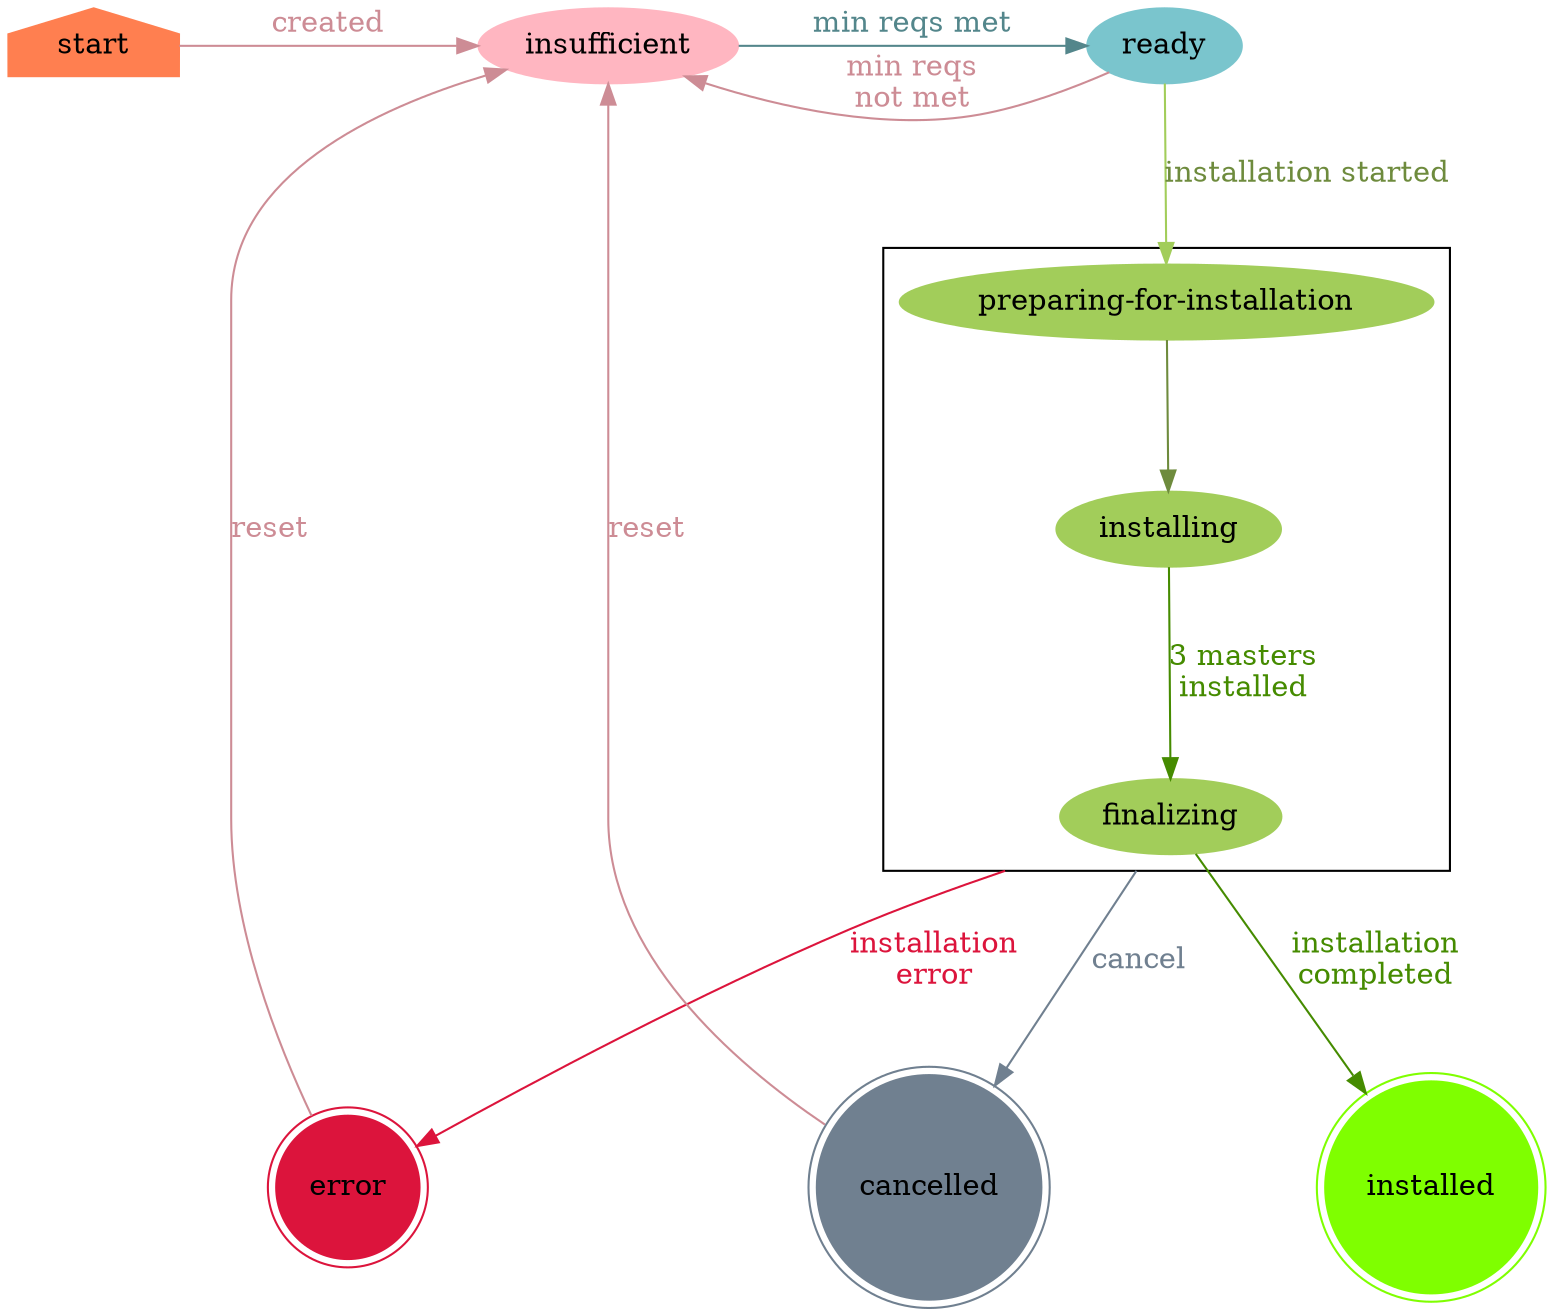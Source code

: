 digraph ClusterStateMachine {
    graph [nodesep = "1.0", ranksep = "1.0"];
    node [style = filled];
    compound = true;
    newrank = false;

    start [shape = house, color = coral];
    insufficient [color = lightpink];
    ready [color = cadetblue3];
    subgraph cluster_level1 {
        "preparing-for-installation" [color = darkolivegreen3];
        installing [color = darkolivegreen3];
        finalizing [color = darkolivegreen3];
    }
    installed [shape = doublecircle, color = chartreuse];
    error [shape = doublecircle, color = crimson];
    cancelled [shape = doublecircle, color = slategray];

    start -> insufficient [label = "cluster\ncreated", color=lightpink3, fontcolor=lightpink3];

    insufficient -> ready [label = "min reqs met", color=cadetblue4, fontcolor=cadetblue4];

    ready -> insufficient [label = "min reqs\nnot met", color=lightpink3, fontcolor=lightpink3];
    ready -> "preparing-for-installation" [label = "installation started", color=darkolivegreen3, fontcolor=darkolivegreen4];

    cancelled -> insufficient [label = "reset", color=lightpink3, fontcolor=lightpink3];

    "preparing-for-installation" -> installing [color=darkolivegreen4];

    installing -> finalizing [label = "3 masters\ninstalled", color=chartreuse4, fontcolor=chartreuse4];

    finalizing -> error [label = "installation\nerror\n", color=crimson, fontcolor=crimson, ltail = cluster_level1];
    finalizing -> cancelled [label = "cancel", color=slategray, fontcolor=slategray, ltail = cluster_level1];
    finalizing -> installed [label = "installation\ncompleted", color=chartreuse4, fontcolor=chartreuse4];

    error -> insufficient [label = "reset", color=lightpink3, fontcolor=lightpink3];

    {rank=min; start}
    {rank=max; installed}
    {rank=same; start; insufficient; ready}
    {rank=same; installed; error; cancelled}
}
